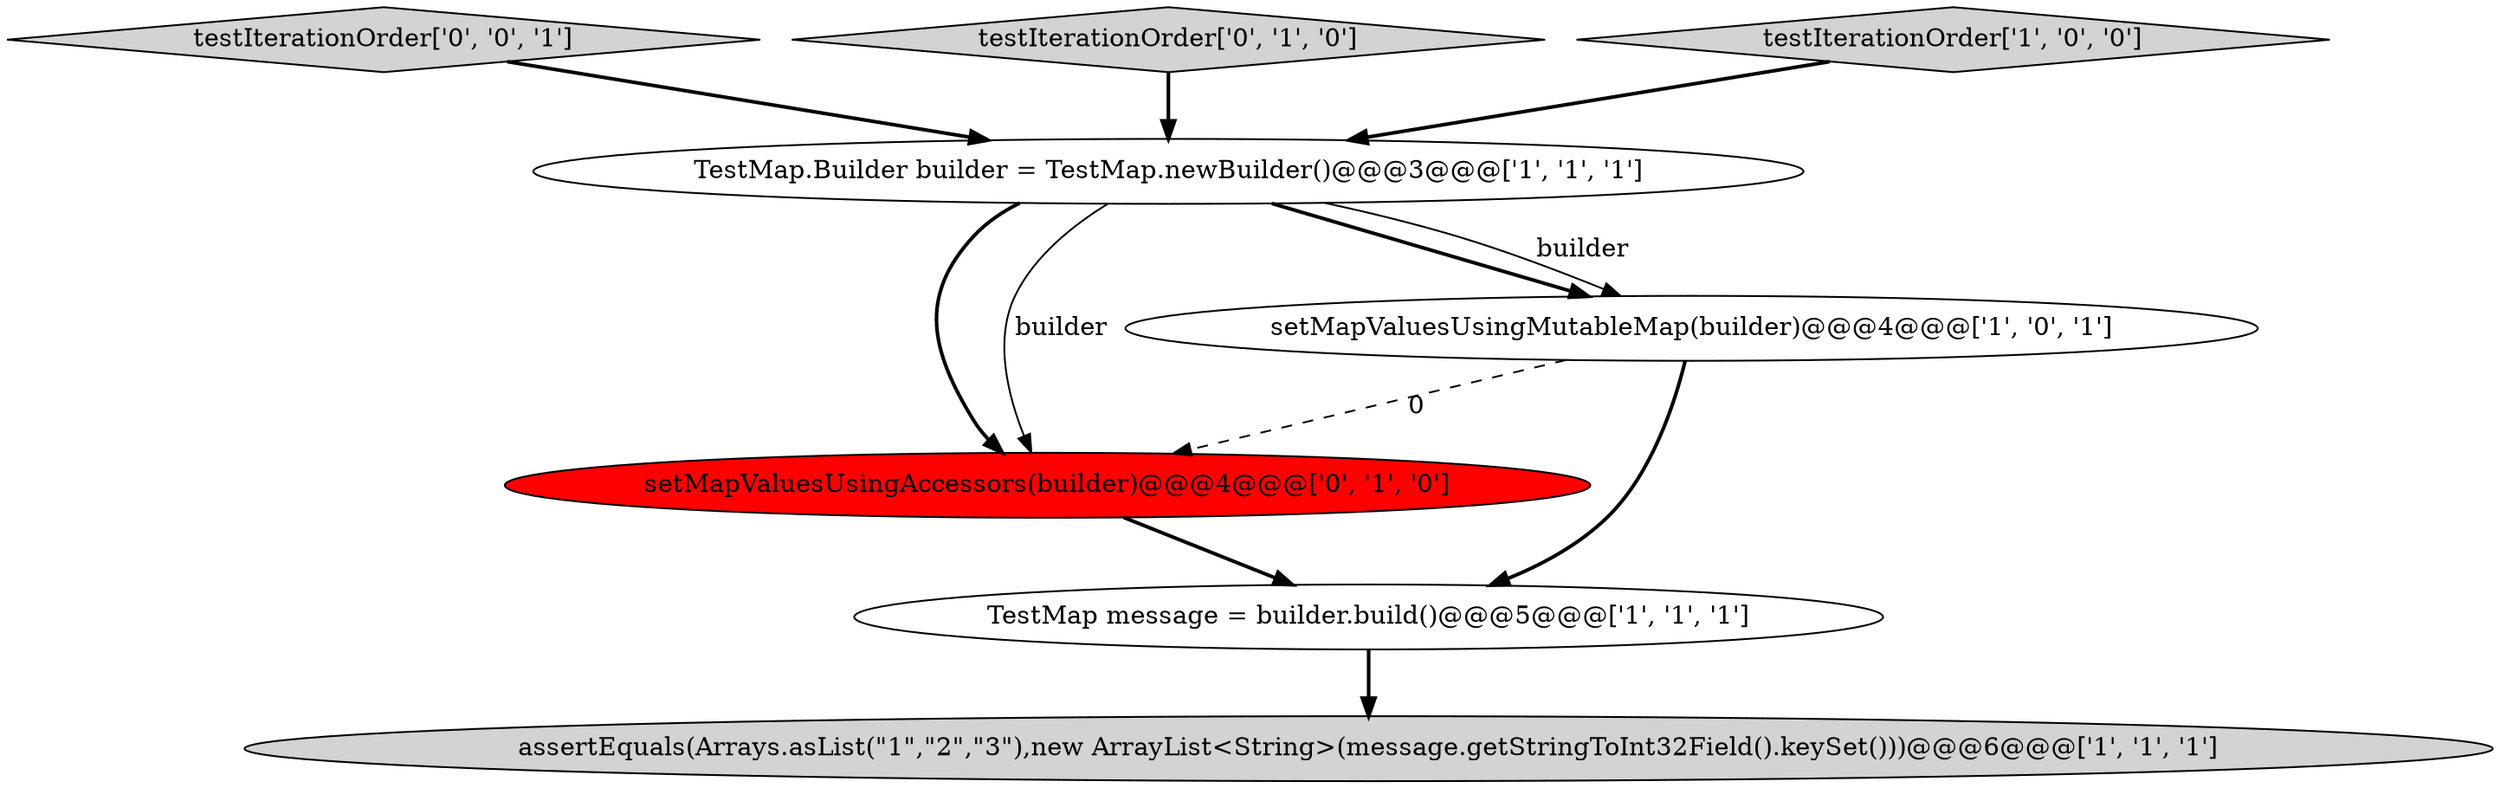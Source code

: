 digraph {
7 [style = filled, label = "testIterationOrder['0', '0', '1']", fillcolor = lightgray, shape = diamond image = "AAA0AAABBB3BBB"];
2 [style = filled, label = "TestMap.Builder builder = TestMap.newBuilder()@@@3@@@['1', '1', '1']", fillcolor = white, shape = ellipse image = "AAA0AAABBB1BBB"];
1 [style = filled, label = "assertEquals(Arrays.asList(\"1\",\"2\",\"3\"),new ArrayList<String>(message.getStringToInt32Field().keySet()))@@@6@@@['1', '1', '1']", fillcolor = lightgray, shape = ellipse image = "AAA0AAABBB1BBB"];
6 [style = filled, label = "setMapValuesUsingAccessors(builder)@@@4@@@['0', '1', '0']", fillcolor = red, shape = ellipse image = "AAA1AAABBB2BBB"];
5 [style = filled, label = "testIterationOrder['0', '1', '0']", fillcolor = lightgray, shape = diamond image = "AAA0AAABBB2BBB"];
4 [style = filled, label = "TestMap message = builder.build()@@@5@@@['1', '1', '1']", fillcolor = white, shape = ellipse image = "AAA0AAABBB1BBB"];
3 [style = filled, label = "setMapValuesUsingMutableMap(builder)@@@4@@@['1', '0', '1']", fillcolor = white, shape = ellipse image = "AAA0AAABBB1BBB"];
0 [style = filled, label = "testIterationOrder['1', '0', '0']", fillcolor = lightgray, shape = diamond image = "AAA0AAABBB1BBB"];
6->4 [style = bold, label=""];
5->2 [style = bold, label=""];
4->1 [style = bold, label=""];
3->6 [style = dashed, label="0"];
3->4 [style = bold, label=""];
2->6 [style = bold, label=""];
2->6 [style = solid, label="builder"];
7->2 [style = bold, label=""];
2->3 [style = bold, label=""];
0->2 [style = bold, label=""];
2->3 [style = solid, label="builder"];
}
